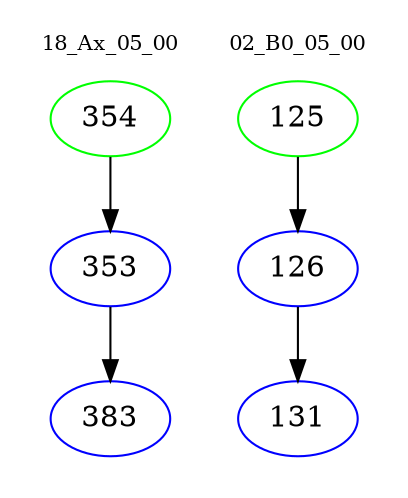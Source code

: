 digraph{
subgraph cluster_0 {
color = white
label = "18_Ax_05_00";
fontsize=10;
T0_354 [label="354", color="green"]
T0_354 -> T0_353 [color="black"]
T0_353 [label="353", color="blue"]
T0_353 -> T0_383 [color="black"]
T0_383 [label="383", color="blue"]
}
subgraph cluster_1 {
color = white
label = "02_B0_05_00";
fontsize=10;
T1_125 [label="125", color="green"]
T1_125 -> T1_126 [color="black"]
T1_126 [label="126", color="blue"]
T1_126 -> T1_131 [color="black"]
T1_131 [label="131", color="blue"]
}
}
